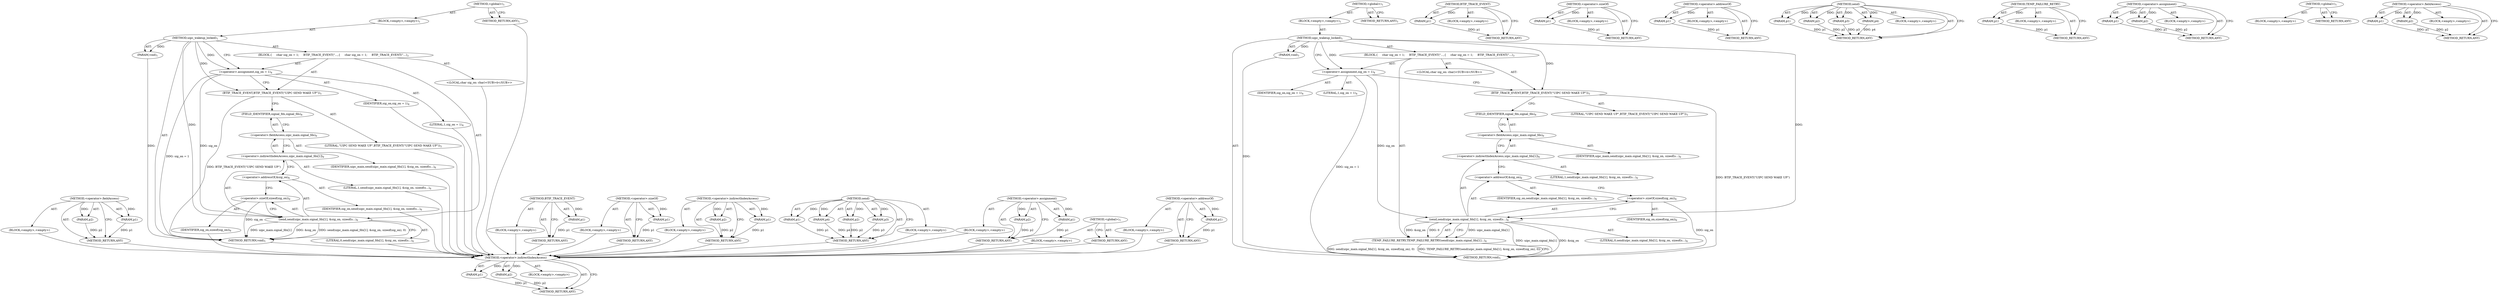 digraph "&lt;operator&gt;.fieldAccess" {
vulnerable_70 [label=<(METHOD,&lt;operator&gt;.fieldAccess)>];
vulnerable_71 [label=<(PARAM,p1)>];
vulnerable_72 [label=<(PARAM,p2)>];
vulnerable_73 [label=<(BLOCK,&lt;empty&gt;,&lt;empty&gt;)>];
vulnerable_74 [label=<(METHOD_RETURN,ANY)>];
vulnerable_6 [label=<(METHOD,&lt;global&gt;)<SUB>1</SUB>>];
vulnerable_7 [label=<(BLOCK,&lt;empty&gt;,&lt;empty&gt;)<SUB>1</SUB>>];
vulnerable_8 [label=<(METHOD,uipc_wakeup_locked)<SUB>1</SUB>>];
vulnerable_9 [label=<(PARAM,void)<SUB>1</SUB>>];
vulnerable_10 [label=<(BLOCK,{
     char sig_on = 1;
     BTIF_TRACE_EVENT(&quot;...,{
     char sig_on = 1;
     BTIF_TRACE_EVENT(&quot;...)<SUB>3</SUB>>];
vulnerable_11 [label="<(LOCAL,char sig_on: char)<SUB>4</SUB>>"];
vulnerable_12 [label=<(&lt;operator&gt;.assignment,sig_on = 1)<SUB>4</SUB>>];
vulnerable_13 [label=<(IDENTIFIER,sig_on,sig_on = 1)<SUB>4</SUB>>];
vulnerable_14 [label=<(LITERAL,1,sig_on = 1)<SUB>4</SUB>>];
vulnerable_15 [label=<(BTIF_TRACE_EVENT,BTIF_TRACE_EVENT(&quot;UIPC SEND WAKE UP&quot;))<SUB>5</SUB>>];
vulnerable_16 [label=<(LITERAL,&quot;UIPC SEND WAKE UP&quot;,BTIF_TRACE_EVENT(&quot;UIPC SEND WAKE UP&quot;))<SUB>5</SUB>>];
vulnerable_17 [label=<(send,send(uipc_main.signal_fds[1], &amp;sig_on, sizeof(s...)<SUB>6</SUB>>];
vulnerable_18 [label=<(&lt;operator&gt;.indirectIndexAccess,uipc_main.signal_fds[1])<SUB>6</SUB>>];
vulnerable_19 [label=<(&lt;operator&gt;.fieldAccess,uipc_main.signal_fds)<SUB>6</SUB>>];
vulnerable_20 [label=<(IDENTIFIER,uipc_main,send(uipc_main.signal_fds[1], &amp;sig_on, sizeof(s...)<SUB>6</SUB>>];
vulnerable_21 [label=<(FIELD_IDENTIFIER,signal_fds,signal_fds)<SUB>6</SUB>>];
vulnerable_22 [label=<(LITERAL,1,send(uipc_main.signal_fds[1], &amp;sig_on, sizeof(s...)<SUB>6</SUB>>];
vulnerable_23 [label=<(&lt;operator&gt;.addressOf,&amp;sig_on)<SUB>6</SUB>>];
vulnerable_24 [label=<(IDENTIFIER,sig_on,send(uipc_main.signal_fds[1], &amp;sig_on, sizeof(s...)<SUB>6</SUB>>];
vulnerable_25 [label=<(&lt;operator&gt;.sizeOf,sizeof(sig_on))<SUB>6</SUB>>];
vulnerable_26 [label=<(IDENTIFIER,sig_on,sizeof(sig_on))<SUB>6</SUB>>];
vulnerable_27 [label=<(LITERAL,0,send(uipc_main.signal_fds[1], &amp;sig_on, sizeof(s...)<SUB>6</SUB>>];
vulnerable_28 [label=<(METHOD_RETURN,void)<SUB>1</SUB>>];
vulnerable_30 [label=<(METHOD_RETURN,ANY)<SUB>1</SUB>>];
vulnerable_54 [label=<(METHOD,BTIF_TRACE_EVENT)>];
vulnerable_55 [label=<(PARAM,p1)>];
vulnerable_56 [label=<(BLOCK,&lt;empty&gt;,&lt;empty&gt;)>];
vulnerable_57 [label=<(METHOD_RETURN,ANY)>];
vulnerable_79 [label=<(METHOD,&lt;operator&gt;.sizeOf)>];
vulnerable_80 [label=<(PARAM,p1)>];
vulnerable_81 [label=<(BLOCK,&lt;empty&gt;,&lt;empty&gt;)>];
vulnerable_82 [label=<(METHOD_RETURN,ANY)>];
vulnerable_65 [label=<(METHOD,&lt;operator&gt;.indirectIndexAccess)>];
vulnerable_66 [label=<(PARAM,p1)>];
vulnerable_67 [label=<(PARAM,p2)>];
vulnerable_68 [label=<(BLOCK,&lt;empty&gt;,&lt;empty&gt;)>];
vulnerable_69 [label=<(METHOD_RETURN,ANY)>];
vulnerable_58 [label=<(METHOD,send)>];
vulnerable_59 [label=<(PARAM,p1)>];
vulnerable_60 [label=<(PARAM,p2)>];
vulnerable_61 [label=<(PARAM,p3)>];
vulnerable_62 [label=<(PARAM,p4)>];
vulnerable_63 [label=<(BLOCK,&lt;empty&gt;,&lt;empty&gt;)>];
vulnerable_64 [label=<(METHOD_RETURN,ANY)>];
vulnerable_49 [label=<(METHOD,&lt;operator&gt;.assignment)>];
vulnerable_50 [label=<(PARAM,p1)>];
vulnerable_51 [label=<(PARAM,p2)>];
vulnerable_52 [label=<(BLOCK,&lt;empty&gt;,&lt;empty&gt;)>];
vulnerable_53 [label=<(METHOD_RETURN,ANY)>];
vulnerable_43 [label=<(METHOD,&lt;global&gt;)<SUB>1</SUB>>];
vulnerable_44 [label=<(BLOCK,&lt;empty&gt;,&lt;empty&gt;)>];
vulnerable_45 [label=<(METHOD_RETURN,ANY)>];
vulnerable_75 [label=<(METHOD,&lt;operator&gt;.addressOf)>];
vulnerable_76 [label=<(PARAM,p1)>];
vulnerable_77 [label=<(BLOCK,&lt;empty&gt;,&lt;empty&gt;)>];
vulnerable_78 [label=<(METHOD_RETURN,ANY)>];
fixed_70 [label=<(METHOD,&lt;operator&gt;.indirectIndexAccess)>];
fixed_71 [label=<(PARAM,p1)>];
fixed_72 [label=<(PARAM,p2)>];
fixed_73 [label=<(BLOCK,&lt;empty&gt;,&lt;empty&gt;)>];
fixed_74 [label=<(METHOD_RETURN,ANY)>];
fixed_6 [label=<(METHOD,&lt;global&gt;)<SUB>1</SUB>>];
fixed_7 [label=<(BLOCK,&lt;empty&gt;,&lt;empty&gt;)<SUB>1</SUB>>];
fixed_8 [label=<(METHOD,uipc_wakeup_locked)<SUB>1</SUB>>];
fixed_9 [label=<(PARAM,void)<SUB>1</SUB>>];
fixed_10 [label=<(BLOCK,{
     char sig_on = 1;
     BTIF_TRACE_EVENT(&quot;...,{
     char sig_on = 1;
     BTIF_TRACE_EVENT(&quot;...)<SUB>3</SUB>>];
fixed_11 [label="<(LOCAL,char sig_on: char)<SUB>4</SUB>>"];
fixed_12 [label=<(&lt;operator&gt;.assignment,sig_on = 1)<SUB>4</SUB>>];
fixed_13 [label=<(IDENTIFIER,sig_on,sig_on = 1)<SUB>4</SUB>>];
fixed_14 [label=<(LITERAL,1,sig_on = 1)<SUB>4</SUB>>];
fixed_15 [label=<(BTIF_TRACE_EVENT,BTIF_TRACE_EVENT(&quot;UIPC SEND WAKE UP&quot;))<SUB>5</SUB>>];
fixed_16 [label=<(LITERAL,&quot;UIPC SEND WAKE UP&quot;,BTIF_TRACE_EVENT(&quot;UIPC SEND WAKE UP&quot;))<SUB>5</SUB>>];
fixed_17 [label=<(TEMP_FAILURE_RETRY,TEMP_FAILURE_RETRY(send(uipc_main.signal_fds[1]...)<SUB>6</SUB>>];
fixed_18 [label=<(send,send(uipc_main.signal_fds[1], &amp;sig_on, sizeof(s...)<SUB>6</SUB>>];
fixed_19 [label=<(&lt;operator&gt;.indirectIndexAccess,uipc_main.signal_fds[1])<SUB>6</SUB>>];
fixed_20 [label=<(&lt;operator&gt;.fieldAccess,uipc_main.signal_fds)<SUB>6</SUB>>];
fixed_21 [label=<(IDENTIFIER,uipc_main,send(uipc_main.signal_fds[1], &amp;sig_on, sizeof(s...)<SUB>6</SUB>>];
fixed_22 [label=<(FIELD_IDENTIFIER,signal_fds,signal_fds)<SUB>6</SUB>>];
fixed_23 [label=<(LITERAL,1,send(uipc_main.signal_fds[1], &amp;sig_on, sizeof(s...)<SUB>6</SUB>>];
fixed_24 [label=<(&lt;operator&gt;.addressOf,&amp;sig_on)<SUB>6</SUB>>];
fixed_25 [label=<(IDENTIFIER,sig_on,send(uipc_main.signal_fds[1], &amp;sig_on, sizeof(s...)<SUB>6</SUB>>];
fixed_26 [label=<(&lt;operator&gt;.sizeOf,sizeof(sig_on))<SUB>6</SUB>>];
fixed_27 [label=<(IDENTIFIER,sig_on,sizeof(sig_on))<SUB>6</SUB>>];
fixed_28 [label=<(LITERAL,0,send(uipc_main.signal_fds[1], &amp;sig_on, sizeof(s...)<SUB>6</SUB>>];
fixed_29 [label=<(METHOD_RETURN,void)<SUB>1</SUB>>];
fixed_31 [label=<(METHOD_RETURN,ANY)<SUB>1</SUB>>];
fixed_55 [label=<(METHOD,BTIF_TRACE_EVENT)>];
fixed_56 [label=<(PARAM,p1)>];
fixed_57 [label=<(BLOCK,&lt;empty&gt;,&lt;empty&gt;)>];
fixed_58 [label=<(METHOD_RETURN,ANY)>];
fixed_84 [label=<(METHOD,&lt;operator&gt;.sizeOf)>];
fixed_85 [label=<(PARAM,p1)>];
fixed_86 [label=<(BLOCK,&lt;empty&gt;,&lt;empty&gt;)>];
fixed_87 [label=<(METHOD_RETURN,ANY)>];
fixed_80 [label=<(METHOD,&lt;operator&gt;.addressOf)>];
fixed_81 [label=<(PARAM,p1)>];
fixed_82 [label=<(BLOCK,&lt;empty&gt;,&lt;empty&gt;)>];
fixed_83 [label=<(METHOD_RETURN,ANY)>];
fixed_63 [label=<(METHOD,send)>];
fixed_64 [label=<(PARAM,p1)>];
fixed_65 [label=<(PARAM,p2)>];
fixed_66 [label=<(PARAM,p3)>];
fixed_67 [label=<(PARAM,p4)>];
fixed_68 [label=<(BLOCK,&lt;empty&gt;,&lt;empty&gt;)>];
fixed_69 [label=<(METHOD_RETURN,ANY)>];
fixed_59 [label=<(METHOD,TEMP_FAILURE_RETRY)>];
fixed_60 [label=<(PARAM,p1)>];
fixed_61 [label=<(BLOCK,&lt;empty&gt;,&lt;empty&gt;)>];
fixed_62 [label=<(METHOD_RETURN,ANY)>];
fixed_50 [label=<(METHOD,&lt;operator&gt;.assignment)>];
fixed_51 [label=<(PARAM,p1)>];
fixed_52 [label=<(PARAM,p2)>];
fixed_53 [label=<(BLOCK,&lt;empty&gt;,&lt;empty&gt;)>];
fixed_54 [label=<(METHOD_RETURN,ANY)>];
fixed_44 [label=<(METHOD,&lt;global&gt;)<SUB>1</SUB>>];
fixed_45 [label=<(BLOCK,&lt;empty&gt;,&lt;empty&gt;)>];
fixed_46 [label=<(METHOD_RETURN,ANY)>];
fixed_75 [label=<(METHOD,&lt;operator&gt;.fieldAccess)>];
fixed_76 [label=<(PARAM,p1)>];
fixed_77 [label=<(PARAM,p2)>];
fixed_78 [label=<(BLOCK,&lt;empty&gt;,&lt;empty&gt;)>];
fixed_79 [label=<(METHOD_RETURN,ANY)>];
vulnerable_70 -> vulnerable_71  [key=0, label="AST: "];
vulnerable_70 -> vulnerable_71  [key=1, label="DDG: "];
vulnerable_70 -> vulnerable_73  [key=0, label="AST: "];
vulnerable_70 -> vulnerable_72  [key=0, label="AST: "];
vulnerable_70 -> vulnerable_72  [key=1, label="DDG: "];
vulnerable_70 -> vulnerable_74  [key=0, label="AST: "];
vulnerable_70 -> vulnerable_74  [key=1, label="CFG: "];
vulnerable_71 -> vulnerable_74  [key=0, label="DDG: p1"];
vulnerable_72 -> vulnerable_74  [key=0, label="DDG: p2"];
vulnerable_73 -> fixed_70  [key=0];
vulnerable_74 -> fixed_70  [key=0];
vulnerable_6 -> vulnerable_7  [key=0, label="AST: "];
vulnerable_6 -> vulnerable_30  [key=0, label="AST: "];
vulnerable_6 -> vulnerable_30  [key=1, label="CFG: "];
vulnerable_7 -> vulnerable_8  [key=0, label="AST: "];
vulnerable_8 -> vulnerable_9  [key=0, label="AST: "];
vulnerable_8 -> vulnerable_9  [key=1, label="DDG: "];
vulnerable_8 -> vulnerable_10  [key=0, label="AST: "];
vulnerable_8 -> vulnerable_28  [key=0, label="AST: "];
vulnerable_8 -> vulnerable_12  [key=0, label="CFG: "];
vulnerable_8 -> vulnerable_12  [key=1, label="DDG: "];
vulnerable_8 -> vulnerable_15  [key=0, label="DDG: "];
vulnerable_8 -> vulnerable_17  [key=0, label="DDG: "];
vulnerable_9 -> vulnerable_28  [key=0, label="DDG: "];
vulnerable_10 -> vulnerable_11  [key=0, label="AST: "];
vulnerable_10 -> vulnerable_12  [key=0, label="AST: "];
vulnerable_10 -> vulnerable_15  [key=0, label="AST: "];
vulnerable_10 -> vulnerable_17  [key=0, label="AST: "];
vulnerable_11 -> fixed_70  [key=0];
vulnerable_12 -> vulnerable_13  [key=0, label="AST: "];
vulnerable_12 -> vulnerable_14  [key=0, label="AST: "];
vulnerable_12 -> vulnerable_15  [key=0, label="CFG: "];
vulnerable_12 -> vulnerable_28  [key=0, label="DDG: sig_on = 1"];
vulnerable_12 -> vulnerable_17  [key=0, label="DDG: sig_on"];
vulnerable_13 -> fixed_70  [key=0];
vulnerable_14 -> fixed_70  [key=0];
vulnerable_15 -> vulnerable_16  [key=0, label="AST: "];
vulnerable_15 -> vulnerable_21  [key=0, label="CFG: "];
vulnerable_15 -> vulnerable_28  [key=0, label="DDG: BTIF_TRACE_EVENT(&quot;UIPC SEND WAKE UP&quot;)"];
vulnerable_16 -> fixed_70  [key=0];
vulnerable_17 -> vulnerable_18  [key=0, label="AST: "];
vulnerable_17 -> vulnerable_23  [key=0, label="AST: "];
vulnerable_17 -> vulnerable_25  [key=0, label="AST: "];
vulnerable_17 -> vulnerable_27  [key=0, label="AST: "];
vulnerable_17 -> vulnerable_28  [key=0, label="CFG: "];
vulnerable_17 -> vulnerable_28  [key=1, label="DDG: uipc_main.signal_fds[1]"];
vulnerable_17 -> vulnerable_28  [key=2, label="DDG: &amp;sig_on"];
vulnerable_17 -> vulnerable_28  [key=3, label="DDG: send(uipc_main.signal_fds[1], &amp;sig_on, sizeof(sig_on), 0)"];
vulnerable_18 -> vulnerable_19  [key=0, label="AST: "];
vulnerable_18 -> vulnerable_22  [key=0, label="AST: "];
vulnerable_18 -> vulnerable_23  [key=0, label="CFG: "];
vulnerable_19 -> vulnerable_20  [key=0, label="AST: "];
vulnerable_19 -> vulnerable_21  [key=0, label="AST: "];
vulnerable_19 -> vulnerable_18  [key=0, label="CFG: "];
vulnerable_20 -> fixed_70  [key=0];
vulnerable_21 -> vulnerable_19  [key=0, label="CFG: "];
vulnerable_22 -> fixed_70  [key=0];
vulnerable_23 -> vulnerable_24  [key=0, label="AST: "];
vulnerable_23 -> vulnerable_25  [key=0, label="CFG: "];
vulnerable_24 -> fixed_70  [key=0];
vulnerable_25 -> vulnerable_26  [key=0, label="AST: "];
vulnerable_25 -> vulnerable_17  [key=0, label="CFG: "];
vulnerable_25 -> vulnerable_28  [key=0, label="DDG: sig_on"];
vulnerable_26 -> fixed_70  [key=0];
vulnerable_27 -> fixed_70  [key=0];
vulnerable_28 -> fixed_70  [key=0];
vulnerable_30 -> fixed_70  [key=0];
vulnerable_54 -> vulnerable_55  [key=0, label="AST: "];
vulnerable_54 -> vulnerable_55  [key=1, label="DDG: "];
vulnerable_54 -> vulnerable_56  [key=0, label="AST: "];
vulnerable_54 -> vulnerable_57  [key=0, label="AST: "];
vulnerable_54 -> vulnerable_57  [key=1, label="CFG: "];
vulnerable_55 -> vulnerable_57  [key=0, label="DDG: p1"];
vulnerable_56 -> fixed_70  [key=0];
vulnerable_57 -> fixed_70  [key=0];
vulnerable_79 -> vulnerable_80  [key=0, label="AST: "];
vulnerable_79 -> vulnerable_80  [key=1, label="DDG: "];
vulnerable_79 -> vulnerable_81  [key=0, label="AST: "];
vulnerable_79 -> vulnerable_82  [key=0, label="AST: "];
vulnerable_79 -> vulnerable_82  [key=1, label="CFG: "];
vulnerable_80 -> vulnerable_82  [key=0, label="DDG: p1"];
vulnerable_81 -> fixed_70  [key=0];
vulnerable_82 -> fixed_70  [key=0];
vulnerable_65 -> vulnerable_66  [key=0, label="AST: "];
vulnerable_65 -> vulnerable_66  [key=1, label="DDG: "];
vulnerable_65 -> vulnerable_68  [key=0, label="AST: "];
vulnerable_65 -> vulnerable_67  [key=0, label="AST: "];
vulnerable_65 -> vulnerable_67  [key=1, label="DDG: "];
vulnerable_65 -> vulnerable_69  [key=0, label="AST: "];
vulnerable_65 -> vulnerable_69  [key=1, label="CFG: "];
vulnerable_66 -> vulnerable_69  [key=0, label="DDG: p1"];
vulnerable_67 -> vulnerable_69  [key=0, label="DDG: p2"];
vulnerable_68 -> fixed_70  [key=0];
vulnerable_69 -> fixed_70  [key=0];
vulnerable_58 -> vulnerable_59  [key=0, label="AST: "];
vulnerable_58 -> vulnerable_59  [key=1, label="DDG: "];
vulnerable_58 -> vulnerable_63  [key=0, label="AST: "];
vulnerable_58 -> vulnerable_60  [key=0, label="AST: "];
vulnerable_58 -> vulnerable_60  [key=1, label="DDG: "];
vulnerable_58 -> vulnerable_64  [key=0, label="AST: "];
vulnerable_58 -> vulnerable_64  [key=1, label="CFG: "];
vulnerable_58 -> vulnerable_61  [key=0, label="AST: "];
vulnerable_58 -> vulnerable_61  [key=1, label="DDG: "];
vulnerable_58 -> vulnerable_62  [key=0, label="AST: "];
vulnerable_58 -> vulnerable_62  [key=1, label="DDG: "];
vulnerable_59 -> vulnerable_64  [key=0, label="DDG: p1"];
vulnerable_60 -> vulnerable_64  [key=0, label="DDG: p2"];
vulnerable_61 -> vulnerable_64  [key=0, label="DDG: p3"];
vulnerable_62 -> vulnerable_64  [key=0, label="DDG: p4"];
vulnerable_63 -> fixed_70  [key=0];
vulnerable_64 -> fixed_70  [key=0];
vulnerable_49 -> vulnerable_50  [key=0, label="AST: "];
vulnerable_49 -> vulnerable_50  [key=1, label="DDG: "];
vulnerable_49 -> vulnerable_52  [key=0, label="AST: "];
vulnerable_49 -> vulnerable_51  [key=0, label="AST: "];
vulnerable_49 -> vulnerable_51  [key=1, label="DDG: "];
vulnerable_49 -> vulnerable_53  [key=0, label="AST: "];
vulnerable_49 -> vulnerable_53  [key=1, label="CFG: "];
vulnerable_50 -> vulnerable_53  [key=0, label="DDG: p1"];
vulnerable_51 -> vulnerable_53  [key=0, label="DDG: p2"];
vulnerable_52 -> fixed_70  [key=0];
vulnerable_53 -> fixed_70  [key=0];
vulnerable_43 -> vulnerable_44  [key=0, label="AST: "];
vulnerable_43 -> vulnerable_45  [key=0, label="AST: "];
vulnerable_43 -> vulnerable_45  [key=1, label="CFG: "];
vulnerable_44 -> fixed_70  [key=0];
vulnerable_45 -> fixed_70  [key=0];
vulnerable_75 -> vulnerable_76  [key=0, label="AST: "];
vulnerable_75 -> vulnerable_76  [key=1, label="DDG: "];
vulnerable_75 -> vulnerable_77  [key=0, label="AST: "];
vulnerable_75 -> vulnerable_78  [key=0, label="AST: "];
vulnerable_75 -> vulnerable_78  [key=1, label="CFG: "];
vulnerable_76 -> vulnerable_78  [key=0, label="DDG: p1"];
vulnerable_77 -> fixed_70  [key=0];
vulnerable_78 -> fixed_70  [key=0];
fixed_70 -> fixed_71  [key=0, label="AST: "];
fixed_70 -> fixed_71  [key=1, label="DDG: "];
fixed_70 -> fixed_73  [key=0, label="AST: "];
fixed_70 -> fixed_72  [key=0, label="AST: "];
fixed_70 -> fixed_72  [key=1, label="DDG: "];
fixed_70 -> fixed_74  [key=0, label="AST: "];
fixed_70 -> fixed_74  [key=1, label="CFG: "];
fixed_71 -> fixed_74  [key=0, label="DDG: p1"];
fixed_72 -> fixed_74  [key=0, label="DDG: p2"];
fixed_6 -> fixed_7  [key=0, label="AST: "];
fixed_6 -> fixed_31  [key=0, label="AST: "];
fixed_6 -> fixed_31  [key=1, label="CFG: "];
fixed_7 -> fixed_8  [key=0, label="AST: "];
fixed_8 -> fixed_9  [key=0, label="AST: "];
fixed_8 -> fixed_9  [key=1, label="DDG: "];
fixed_8 -> fixed_10  [key=0, label="AST: "];
fixed_8 -> fixed_29  [key=0, label="AST: "];
fixed_8 -> fixed_12  [key=0, label="CFG: "];
fixed_8 -> fixed_12  [key=1, label="DDG: "];
fixed_8 -> fixed_15  [key=0, label="DDG: "];
fixed_8 -> fixed_18  [key=0, label="DDG: "];
fixed_9 -> fixed_29  [key=0, label="DDG: "];
fixed_10 -> fixed_11  [key=0, label="AST: "];
fixed_10 -> fixed_12  [key=0, label="AST: "];
fixed_10 -> fixed_15  [key=0, label="AST: "];
fixed_10 -> fixed_17  [key=0, label="AST: "];
fixed_12 -> fixed_13  [key=0, label="AST: "];
fixed_12 -> fixed_14  [key=0, label="AST: "];
fixed_12 -> fixed_15  [key=0, label="CFG: "];
fixed_12 -> fixed_29  [key=0, label="DDG: sig_on = 1"];
fixed_12 -> fixed_18  [key=0, label="DDG: sig_on"];
fixed_15 -> fixed_16  [key=0, label="AST: "];
fixed_15 -> fixed_22  [key=0, label="CFG: "];
fixed_15 -> fixed_29  [key=0, label="DDG: BTIF_TRACE_EVENT(&quot;UIPC SEND WAKE UP&quot;)"];
fixed_17 -> fixed_18  [key=0, label="AST: "];
fixed_17 -> fixed_29  [key=0, label="CFG: "];
fixed_17 -> fixed_29  [key=1, label="DDG: send(uipc_main.signal_fds[1], &amp;sig_on, sizeof(sig_on), 0)"];
fixed_17 -> fixed_29  [key=2, label="DDG: TEMP_FAILURE_RETRY(send(uipc_main.signal_fds[1], &amp;sig_on, sizeof(sig_on), 0))"];
fixed_18 -> fixed_19  [key=0, label="AST: "];
fixed_18 -> fixed_24  [key=0, label="AST: "];
fixed_18 -> fixed_26  [key=0, label="AST: "];
fixed_18 -> fixed_28  [key=0, label="AST: "];
fixed_18 -> fixed_17  [key=0, label="CFG: "];
fixed_18 -> fixed_17  [key=1, label="DDG: uipc_main.signal_fds[1]"];
fixed_18 -> fixed_17  [key=2, label="DDG: &amp;sig_on"];
fixed_18 -> fixed_17  [key=3, label="DDG: 0"];
fixed_18 -> fixed_29  [key=0, label="DDG: uipc_main.signal_fds[1]"];
fixed_18 -> fixed_29  [key=1, label="DDG: &amp;sig_on"];
fixed_19 -> fixed_20  [key=0, label="AST: "];
fixed_19 -> fixed_23  [key=0, label="AST: "];
fixed_19 -> fixed_24  [key=0, label="CFG: "];
fixed_20 -> fixed_21  [key=0, label="AST: "];
fixed_20 -> fixed_22  [key=0, label="AST: "];
fixed_20 -> fixed_19  [key=0, label="CFG: "];
fixed_22 -> fixed_20  [key=0, label="CFG: "];
fixed_24 -> fixed_25  [key=0, label="AST: "];
fixed_24 -> fixed_26  [key=0, label="CFG: "];
fixed_26 -> fixed_27  [key=0, label="AST: "];
fixed_26 -> fixed_18  [key=0, label="CFG: "];
fixed_26 -> fixed_29  [key=0, label="DDG: sig_on"];
fixed_55 -> fixed_56  [key=0, label="AST: "];
fixed_55 -> fixed_56  [key=1, label="DDG: "];
fixed_55 -> fixed_57  [key=0, label="AST: "];
fixed_55 -> fixed_58  [key=0, label="AST: "];
fixed_55 -> fixed_58  [key=1, label="CFG: "];
fixed_56 -> fixed_58  [key=0, label="DDG: p1"];
fixed_84 -> fixed_85  [key=0, label="AST: "];
fixed_84 -> fixed_85  [key=1, label="DDG: "];
fixed_84 -> fixed_86  [key=0, label="AST: "];
fixed_84 -> fixed_87  [key=0, label="AST: "];
fixed_84 -> fixed_87  [key=1, label="CFG: "];
fixed_85 -> fixed_87  [key=0, label="DDG: p1"];
fixed_80 -> fixed_81  [key=0, label="AST: "];
fixed_80 -> fixed_81  [key=1, label="DDG: "];
fixed_80 -> fixed_82  [key=0, label="AST: "];
fixed_80 -> fixed_83  [key=0, label="AST: "];
fixed_80 -> fixed_83  [key=1, label="CFG: "];
fixed_81 -> fixed_83  [key=0, label="DDG: p1"];
fixed_63 -> fixed_64  [key=0, label="AST: "];
fixed_63 -> fixed_64  [key=1, label="DDG: "];
fixed_63 -> fixed_68  [key=0, label="AST: "];
fixed_63 -> fixed_65  [key=0, label="AST: "];
fixed_63 -> fixed_65  [key=1, label="DDG: "];
fixed_63 -> fixed_69  [key=0, label="AST: "];
fixed_63 -> fixed_69  [key=1, label="CFG: "];
fixed_63 -> fixed_66  [key=0, label="AST: "];
fixed_63 -> fixed_66  [key=1, label="DDG: "];
fixed_63 -> fixed_67  [key=0, label="AST: "];
fixed_63 -> fixed_67  [key=1, label="DDG: "];
fixed_64 -> fixed_69  [key=0, label="DDG: p1"];
fixed_65 -> fixed_69  [key=0, label="DDG: p2"];
fixed_66 -> fixed_69  [key=0, label="DDG: p3"];
fixed_67 -> fixed_69  [key=0, label="DDG: p4"];
fixed_59 -> fixed_60  [key=0, label="AST: "];
fixed_59 -> fixed_60  [key=1, label="DDG: "];
fixed_59 -> fixed_61  [key=0, label="AST: "];
fixed_59 -> fixed_62  [key=0, label="AST: "];
fixed_59 -> fixed_62  [key=1, label="CFG: "];
fixed_60 -> fixed_62  [key=0, label="DDG: p1"];
fixed_50 -> fixed_51  [key=0, label="AST: "];
fixed_50 -> fixed_51  [key=1, label="DDG: "];
fixed_50 -> fixed_53  [key=0, label="AST: "];
fixed_50 -> fixed_52  [key=0, label="AST: "];
fixed_50 -> fixed_52  [key=1, label="DDG: "];
fixed_50 -> fixed_54  [key=0, label="AST: "];
fixed_50 -> fixed_54  [key=1, label="CFG: "];
fixed_51 -> fixed_54  [key=0, label="DDG: p1"];
fixed_52 -> fixed_54  [key=0, label="DDG: p2"];
fixed_44 -> fixed_45  [key=0, label="AST: "];
fixed_44 -> fixed_46  [key=0, label="AST: "];
fixed_44 -> fixed_46  [key=1, label="CFG: "];
fixed_75 -> fixed_76  [key=0, label="AST: "];
fixed_75 -> fixed_76  [key=1, label="DDG: "];
fixed_75 -> fixed_78  [key=0, label="AST: "];
fixed_75 -> fixed_77  [key=0, label="AST: "];
fixed_75 -> fixed_77  [key=1, label="DDG: "];
fixed_75 -> fixed_79  [key=0, label="AST: "];
fixed_75 -> fixed_79  [key=1, label="CFG: "];
fixed_76 -> fixed_79  [key=0, label="DDG: p1"];
fixed_77 -> fixed_79  [key=0, label="DDG: p2"];
}
